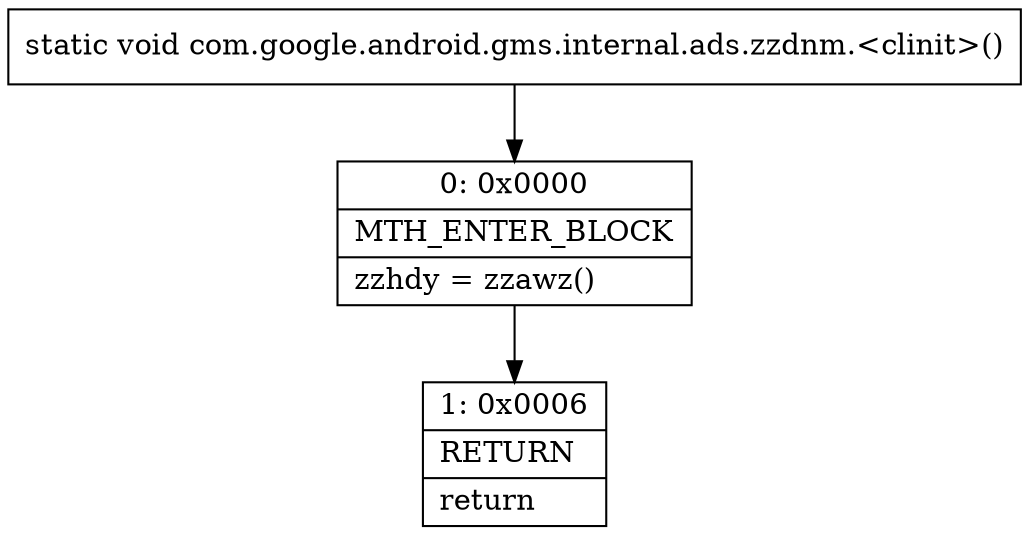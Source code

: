 digraph "CFG forcom.google.android.gms.internal.ads.zzdnm.\<clinit\>()V" {
Node_0 [shape=record,label="{0\:\ 0x0000|MTH_ENTER_BLOCK\l|zzhdy = zzawz()\l}"];
Node_1 [shape=record,label="{1\:\ 0x0006|RETURN\l|return\l}"];
MethodNode[shape=record,label="{static void com.google.android.gms.internal.ads.zzdnm.\<clinit\>() }"];
MethodNode -> Node_0;
Node_0 -> Node_1;
}

